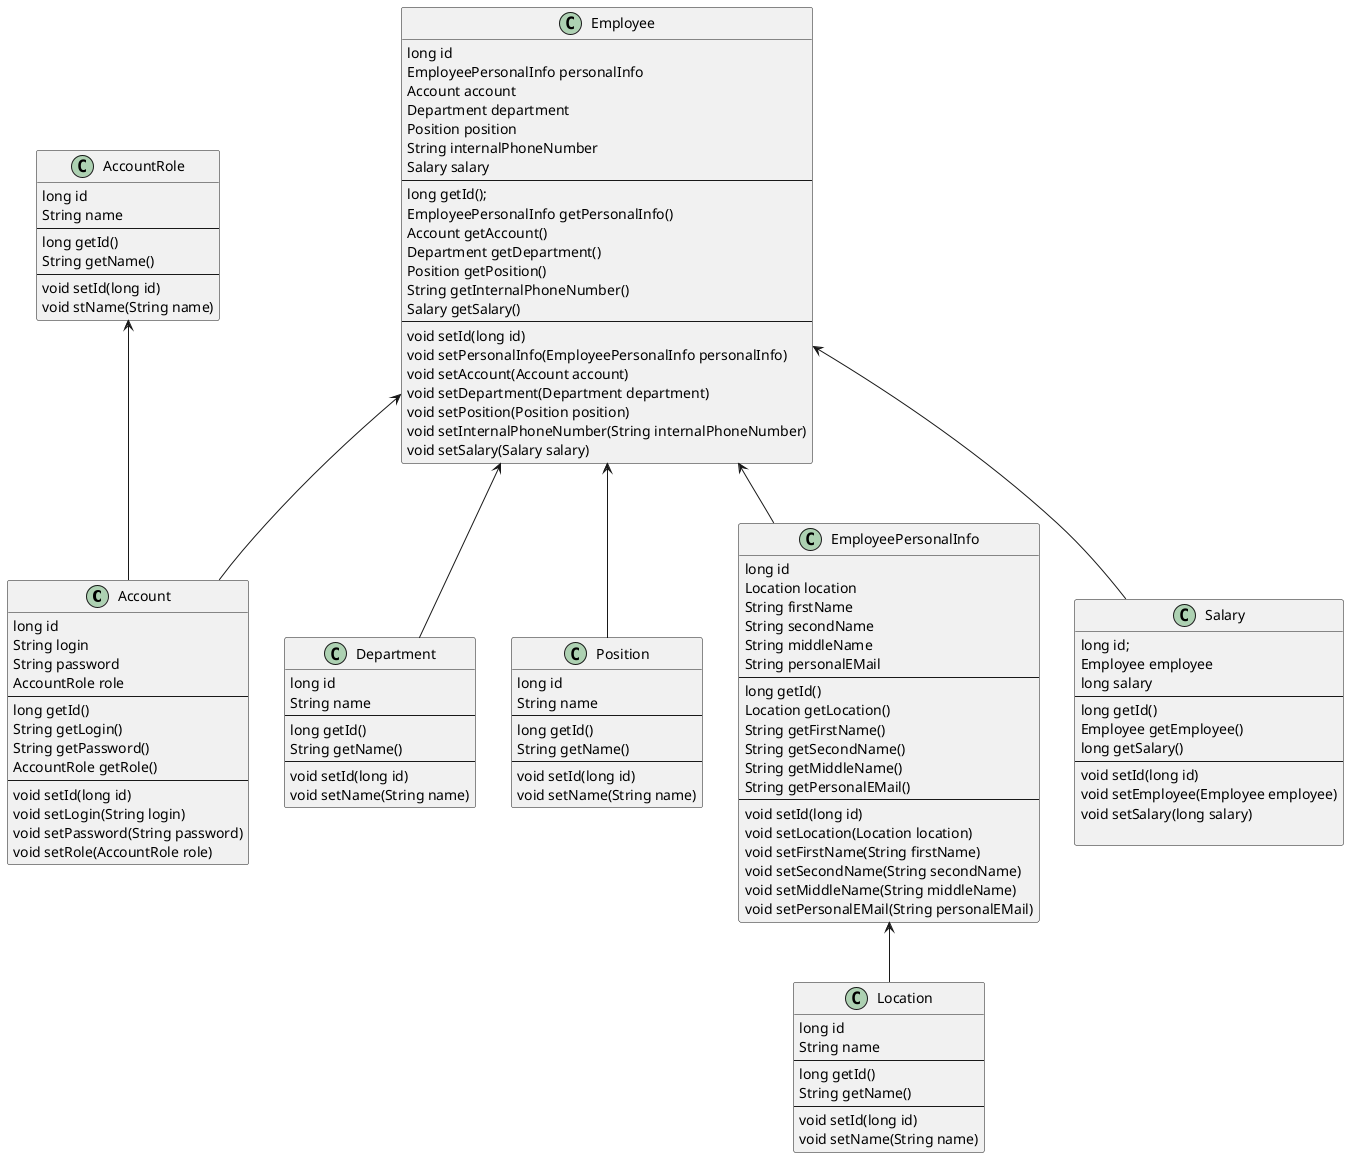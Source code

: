 @startuml

class Account {
    long id
    String login
    String password
    AccountRole role
--
    long getId()
    String getLogin()
    String getPassword()
    AccountRole getRole()
--
    void setId(long id)
    void setLogin(String login)
    void setPassword(String password)
    void setRole(AccountRole role)
}

class AccountRole {
    long id
    String name
--
    long getId()
    String getName()
--
    void setId(long id)
    void stName(String name)
}

class Department {
    long id
    String name
--
    long getId()
    String getName()
--
    void setId(long id)
    void setName(String name)
}

class Location {
    long id
    String name
--
    long getId()
    String getName()
--
    void setId(long id)
    void setName(String name)
}

class Position {
    long id
    String name
--
    long getId()
    String getName()
--
    void setId(long id)
    void setName(String name)
}

class EmployeePersonalInfo {
    long id
    Location location
    String firstName
    String secondName
    String middleName
    String personalEMail
--
    long getId()
    Location getLocation()
    String getFirstName()
    String getSecondName()
    String getMiddleName()
    String getPersonalEMail()
--
    void setId(long id)
    void setLocation(Location location)
    void setFirstName(String firstName)
    void setSecondName(String secondName)
    void setMiddleName(String middleName)
    void setPersonalEMail(String personalEMail)
}

class Employee {
    long id
    EmployeePersonalInfo personalInfo
    Account account
    Department department
    Position position
    String internalPhoneNumber
    Salary salary
--
    long getId();
    EmployeePersonalInfo getPersonalInfo()
    Account getAccount()
    Department getDepartment()
    Position getPosition()
    String getInternalPhoneNumber()
    Salary getSalary()
--
    void setId(long id)
    void setPersonalInfo(EmployeePersonalInfo personalInfo)
    void setAccount(Account account)
    void setDepartment(Department department)
    void setPosition(Position position)
    void setInternalPhoneNumber(String internalPhoneNumber)
    void setSalary(Salary salary)
}

class Salary {
    long id;
    Employee employee
    long salary
--
    long getId()
    Employee getEmployee()
    long getSalary()
--
    void setId(long id)
    void setEmployee(Employee employee)
    void setSalary(long salary)

}

AccountRole <-- Account
EmployeePersonalInfo <-- Location
Employee <-- EmployeePersonalInfo
Employee <-- Account
Employee <-- Department
Employee <-- Position
Employee <-- Salary


@enduml